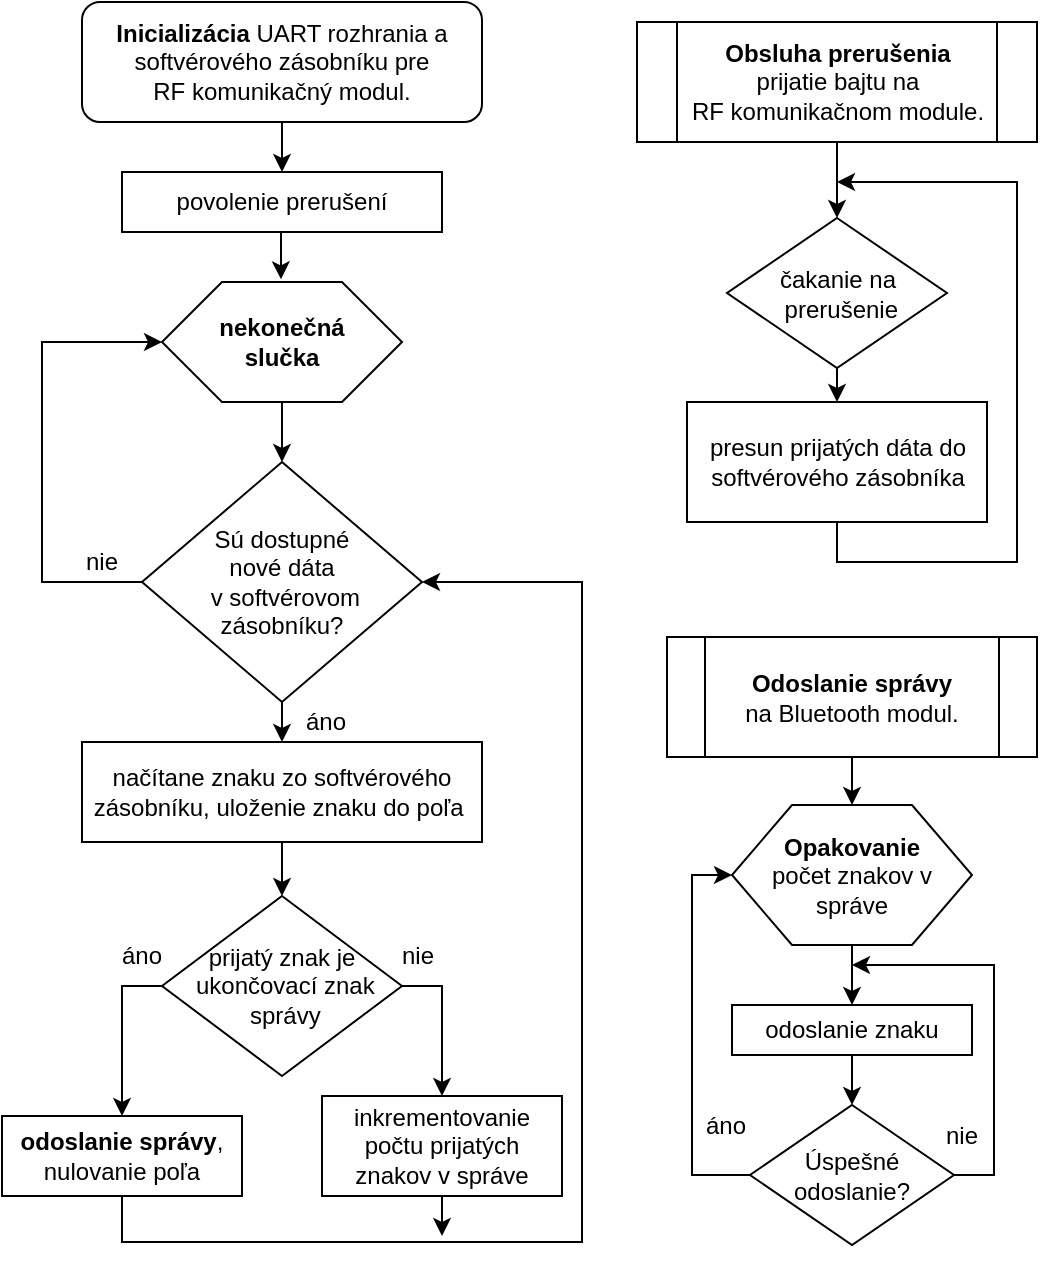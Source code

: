 <mxfile version="10.4.0" type="google"><diagram name="Page-1" id="0783ab3e-0a74-02c8-0abd-f7b4e66b4bec"><mxGraphModel dx="1922" dy="841" grid="1" gridSize="10" guides="1" tooltips="1" connect="1" arrows="1" fold="1" page="1" pageScale="1" pageWidth="850" pageHeight="1100" background="#ffffff" math="0" shadow="0"><root><mxCell id="0"/><mxCell id="1" parent="0"/><mxCell id="VdcjO5tH5JfLeJbQxKDv-32" style="edgeStyle=orthogonalEdgeStyle;rounded=0;orthogonalLoop=1;jettySize=auto;html=1;exitX=0.5;exitY=1;exitDx=0;exitDy=0;entryX=0.5;entryY=0;entryDx=0;entryDy=0;" edge="1" parent="1" source="VdcjO5tH5JfLeJbQxKDv-2" target="VdcjO5tH5JfLeJbQxKDv-13"><mxGeometry relative="1" as="geometry"/></mxCell><mxCell id="VdcjO5tH5JfLeJbQxKDv-2" value="&lt;b&gt;Inicializácia&lt;/b&gt; UART rozhrania a softvérového zásobníku pre &lt;br&gt;RF komunikačný modul.&lt;br&gt;" style="rounded=1;whiteSpace=wrap;html=1;" vertex="1" parent="1"><mxGeometry x="120" y="60" width="200" height="60" as="geometry"/></mxCell><mxCell id="VdcjO5tH5JfLeJbQxKDv-37" style="edgeStyle=orthogonalEdgeStyle;rounded=0;orthogonalLoop=1;jettySize=auto;html=1;exitX=0.5;exitY=1;exitDx=0;exitDy=0;entryX=0.5;entryY=0;entryDx=0;entryDy=0;" edge="1" parent="1" source="VdcjO5tH5JfLeJbQxKDv-47" target="VdcjO5tH5JfLeJbQxKDv-34"><mxGeometry relative="1" as="geometry"><mxPoint x="220.286" y="289.286" as="sourcePoint"/></mxGeometry></mxCell><mxCell id="VdcjO5tH5JfLeJbQxKDv-33" value="" style="edgeStyle=orthogonalEdgeStyle;rounded=0;orthogonalLoop=1;jettySize=auto;html=1;entryX=0.496;entryY=-0.022;entryDx=0;entryDy=0;entryPerimeter=0;" edge="1" parent="1" source="VdcjO5tH5JfLeJbQxKDv-13" target="VdcjO5tH5JfLeJbQxKDv-47"><mxGeometry relative="1" as="geometry"><mxPoint x="220.286" y="209.241" as="targetPoint"/><Array as="points"><mxPoint x="220" y="197"/></Array></mxGeometry></mxCell><mxCell id="VdcjO5tH5JfLeJbQxKDv-13" value="povolenie prerušení" style="rounded=0;whiteSpace=wrap;html=1;" vertex="1" parent="1"><mxGeometry x="140" y="145" width="160" height="30" as="geometry"/></mxCell><mxCell id="VdcjO5tH5JfLeJbQxKDv-23" style="edgeStyle=orthogonalEdgeStyle;rounded=0;orthogonalLoop=1;jettySize=auto;html=1;exitX=0.5;exitY=1;exitDx=0;exitDy=0;entryX=0.5;entryY=0;entryDx=0;entryDy=0;" edge="1" parent="1" source="VdcjO5tH5JfLeJbQxKDv-19" target="VdcjO5tH5JfLeJbQxKDv-22"><mxGeometry relative="1" as="geometry"/></mxCell><mxCell id="VdcjO5tH5JfLeJbQxKDv-19" value="čakanie na&lt;br&gt;&amp;nbsp;prerušenie" style="rhombus;whiteSpace=wrap;html=1;" vertex="1" parent="1"><mxGeometry x="442.5" y="168" width="110" height="75" as="geometry"/></mxCell><mxCell id="VdcjO5tH5JfLeJbQxKDv-29" value="" style="edgeStyle=orthogonalEdgeStyle;rounded=0;orthogonalLoop=1;jettySize=auto;html=1;" edge="1" parent="1" source="VdcjO5tH5JfLeJbQxKDv-22"><mxGeometry relative="1" as="geometry"><mxPoint x="497.5" y="150" as="targetPoint"/><Array as="points"><mxPoint x="497.5" y="340"/><mxPoint x="587.5" y="340"/><mxPoint x="587.5" y="150"/></Array></mxGeometry></mxCell><mxCell id="VdcjO5tH5JfLeJbQxKDv-22" value="presun prijatých dáta do softvérového zásobníka" style="rounded=0;whiteSpace=wrap;html=1;" vertex="1" parent="1"><mxGeometry x="422.5" y="260" width="150" height="60" as="geometry"/></mxCell><mxCell id="VdcjO5tH5JfLeJbQxKDv-40" style="edgeStyle=orthogonalEdgeStyle;rounded=0;orthogonalLoop=1;jettySize=auto;html=1;exitX=0;exitY=0.5;exitDx=0;exitDy=0;entryX=0;entryY=0.5;entryDx=0;entryDy=0;" edge="1" parent="1" source="VdcjO5tH5JfLeJbQxKDv-34" target="VdcjO5tH5JfLeJbQxKDv-47"><mxGeometry relative="1" as="geometry"><mxPoint x="220" y="190" as="targetPoint"/><Array as="points"><mxPoint x="100" y="350"/><mxPoint x="100" y="230"/></Array></mxGeometry></mxCell><mxCell id="VdcjO5tH5JfLeJbQxKDv-51" style="edgeStyle=orthogonalEdgeStyle;rounded=0;orthogonalLoop=1;jettySize=auto;html=1;exitX=0.5;exitY=1;exitDx=0;exitDy=0;entryX=0.5;entryY=0;entryDx=0;entryDy=0;" edge="1" parent="1" source="VdcjO5tH5JfLeJbQxKDv-34" target="VdcjO5tH5JfLeJbQxKDv-42"><mxGeometry relative="1" as="geometry"/></mxCell><mxCell id="VdcjO5tH5JfLeJbQxKDv-34" value="Sú dostupné &lt;br&gt;nové dáta&lt;br&gt;&amp;nbsp;v softvérovom &lt;br&gt;zásobníku?" style="rhombus;whiteSpace=wrap;html=1;" vertex="1" parent="1"><mxGeometry x="150" y="290" width="140" height="120" as="geometry"/></mxCell><mxCell id="VdcjO5tH5JfLeJbQxKDv-39" value="áno" style="text;html=1;resizable=0;points=[];autosize=1;align=left;verticalAlign=top;spacingTop=-4;" vertex="1" parent="1"><mxGeometry x="230" y="410" width="40" height="20" as="geometry"/></mxCell><mxCell id="VdcjO5tH5JfLeJbQxKDv-41" value="nie" style="text;html=1;resizable=0;points=[];autosize=1;align=left;verticalAlign=top;spacingTop=-4;" vertex="1" parent="1"><mxGeometry x="120" y="330" width="30" height="20" as="geometry"/></mxCell><mxCell id="VdcjO5tH5JfLeJbQxKDv-56" value="" style="edgeStyle=orthogonalEdgeStyle;rounded=0;orthogonalLoop=1;jettySize=auto;html=1;" edge="1" parent="1" source="VdcjO5tH5JfLeJbQxKDv-42" target="VdcjO5tH5JfLeJbQxKDv-52"><mxGeometry relative="1" as="geometry"/></mxCell><mxCell id="VdcjO5tH5JfLeJbQxKDv-42" value="načítane znaku zo softvérového zásobníku, uloženie znaku do poľa&amp;nbsp;&lt;br&gt;" style="rounded=0;whiteSpace=wrap;html=1;" vertex="1" parent="1"><mxGeometry x="120" y="430" width="200" height="50" as="geometry"/></mxCell><mxCell id="VdcjO5tH5JfLeJbQxKDv-47" value="&lt;b&gt;nekonečná&lt;br&gt;slučka&lt;/b&gt;" style="shape=hexagon;perimeter=hexagonPerimeter2;whiteSpace=wrap;html=1;" vertex="1" parent="1"><mxGeometry x="160" y="200" width="120" height="60" as="geometry"/></mxCell><mxCell id="VdcjO5tH5JfLeJbQxKDv-58" style="edgeStyle=orthogonalEdgeStyle;rounded=0;orthogonalLoop=1;jettySize=auto;html=1;exitX=0;exitY=0.5;exitDx=0;exitDy=0;entryX=0.5;entryY=0;entryDx=0;entryDy=0;" edge="1" parent="1" source="VdcjO5tH5JfLeJbQxKDv-52" target="VdcjO5tH5JfLeJbQxKDv-53"><mxGeometry relative="1" as="geometry"/></mxCell><mxCell id="VdcjO5tH5JfLeJbQxKDv-61" style="edgeStyle=orthogonalEdgeStyle;rounded=0;orthogonalLoop=1;jettySize=auto;html=1;exitX=1;exitY=0.5;exitDx=0;exitDy=0;entryX=0.5;entryY=0;entryDx=0;entryDy=0;" edge="1" parent="1" source="VdcjO5tH5JfLeJbQxKDv-52" target="VdcjO5tH5JfLeJbQxKDv-55"><mxGeometry relative="1" as="geometry"/></mxCell><mxCell id="VdcjO5tH5JfLeJbQxKDv-52" value="prijatý znak je&lt;br&gt;&amp;nbsp;ukončovací znak&lt;br&gt;&amp;nbsp;správy" style="rhombus;whiteSpace=wrap;html=1;" vertex="1" parent="1"><mxGeometry x="160" y="507" width="120" height="90" as="geometry"/></mxCell><mxCell id="VdcjO5tH5JfLeJbQxKDv-66" style="edgeStyle=orthogonalEdgeStyle;rounded=0;orthogonalLoop=1;jettySize=auto;html=1;entryX=1;entryY=0.5;entryDx=0;entryDy=0;" edge="1" parent="1" source="VdcjO5tH5JfLeJbQxKDv-53" target="VdcjO5tH5JfLeJbQxKDv-34"><mxGeometry relative="1" as="geometry"><mxPoint x="380" y="710" as="targetPoint"/><Array as="points"><mxPoint x="140" y="680"/><mxPoint x="370" y="680"/><mxPoint x="370" y="350"/></Array></mxGeometry></mxCell><mxCell id="VdcjO5tH5JfLeJbQxKDv-53" value="&lt;b&gt;odoslanie správy&lt;/b&gt;,&lt;br&gt;nulovanie poľa&lt;br&gt;" style="rounded=0;whiteSpace=wrap;html=1;" vertex="1" parent="1"><mxGeometry x="80" y="617" width="120" height="40" as="geometry"/></mxCell><mxCell id="VdcjO5tH5JfLeJbQxKDv-67" style="edgeStyle=orthogonalEdgeStyle;rounded=0;orthogonalLoop=1;jettySize=auto;html=1;exitX=0.5;exitY=1;exitDx=0;exitDy=0;" edge="1" parent="1" source="VdcjO5tH5JfLeJbQxKDv-55"><mxGeometry relative="1" as="geometry"><mxPoint x="300" y="677" as="targetPoint"/></mxGeometry></mxCell><mxCell id="VdcjO5tH5JfLeJbQxKDv-55" value="&lt;span&gt;inkrementovanie počtu prijatých znakov v správe&lt;/span&gt;" style="rounded=0;whiteSpace=wrap;html=1;" vertex="1" parent="1"><mxGeometry x="240" y="607" width="120" height="50" as="geometry"/></mxCell><mxCell id="VdcjO5tH5JfLeJbQxKDv-62" value="áno" style="text;html=1;resizable=0;points=[];autosize=1;align=left;verticalAlign=top;spacingTop=-4;" vertex="1" parent="1"><mxGeometry x="138" y="527" width="40" height="20" as="geometry"/></mxCell><mxCell id="VdcjO5tH5JfLeJbQxKDv-63" value="nie" style="text;html=1;resizable=0;points=[];autosize=1;align=left;verticalAlign=top;spacingTop=-4;" vertex="1" parent="1"><mxGeometry x="278" y="527" width="30" height="20" as="geometry"/></mxCell><mxCell id="VdcjO5tH5JfLeJbQxKDv-77" value="" style="edgeStyle=orthogonalEdgeStyle;rounded=0;orthogonalLoop=1;jettySize=auto;html=1;" edge="1" parent="1" source="VdcjO5tH5JfLeJbQxKDv-69" target="VdcjO5tH5JfLeJbQxKDv-76"><mxGeometry relative="1" as="geometry"/></mxCell><mxCell id="VdcjO5tH5JfLeJbQxKDv-69" value="&lt;b&gt;Odoslanie správy&lt;/b&gt;&lt;br&gt;na Bluetooth modul.&lt;br&gt;" style="shape=process;whiteSpace=wrap;html=1;backgroundOutline=1;" vertex="1" parent="1"><mxGeometry x="412.5" y="377.5" width="185" height="60" as="geometry"/></mxCell><mxCell id="VdcjO5tH5JfLeJbQxKDv-74" value="" style="edgeStyle=orthogonalEdgeStyle;rounded=0;orthogonalLoop=1;jettySize=auto;html=1;" edge="1" parent="1" source="VdcjO5tH5JfLeJbQxKDv-70" target="VdcjO5tH5JfLeJbQxKDv-19"><mxGeometry relative="1" as="geometry"/></mxCell><mxCell id="VdcjO5tH5JfLeJbQxKDv-70" value="&lt;b&gt;Obsluha prerušenia&lt;/b&gt;&lt;br&gt;&lt;span&gt;prijatie bajtu na&lt;/span&gt;&lt;br&gt;&lt;span&gt;RF komunikačnom module.&lt;/span&gt;" style="shape=process;whiteSpace=wrap;html=1;backgroundOutline=1;" vertex="1" parent="1"><mxGeometry x="397.5" y="70" width="200" height="60" as="geometry"/></mxCell><mxCell id="VdcjO5tH5JfLeJbQxKDv-83" value="" style="edgeStyle=orthogonalEdgeStyle;rounded=0;orthogonalLoop=1;jettySize=auto;html=1;entryX=0.5;entryY=0;entryDx=0;entryDy=0;" edge="1" parent="1" source="VdcjO5tH5JfLeJbQxKDv-76" target="VdcjO5tH5JfLeJbQxKDv-78"><mxGeometry relative="1" as="geometry"><mxPoint x="505" y="611.5" as="targetPoint"/></mxGeometry></mxCell><mxCell id="VdcjO5tH5JfLeJbQxKDv-76" value="&lt;b&gt;Opakovanie&lt;/b&gt;&lt;br&gt;počet znakov v správe&lt;br&gt;" style="shape=hexagon;perimeter=hexagonPerimeter2;whiteSpace=wrap;html=1;" vertex="1" parent="1"><mxGeometry x="445" y="461.5" width="120" height="70" as="geometry"/></mxCell><mxCell id="VdcjO5tH5JfLeJbQxKDv-87" value="" style="edgeStyle=orthogonalEdgeStyle;rounded=0;orthogonalLoop=1;jettySize=auto;html=1;" edge="1" parent="1" source="VdcjO5tH5JfLeJbQxKDv-78" target="VdcjO5tH5JfLeJbQxKDv-84"><mxGeometry relative="1" as="geometry"/></mxCell><mxCell id="VdcjO5tH5JfLeJbQxKDv-78" value="odoslanie znaku" style="rounded=0;whiteSpace=wrap;html=1;" vertex="1" parent="1"><mxGeometry x="445" y="561.5" width="120" height="25" as="geometry"/></mxCell><mxCell id="VdcjO5tH5JfLeJbQxKDv-88" style="edgeStyle=orthogonalEdgeStyle;rounded=0;orthogonalLoop=1;jettySize=auto;html=1;entryX=0;entryY=0.5;entryDx=0;entryDy=0;" edge="1" parent="1" source="VdcjO5tH5JfLeJbQxKDv-84" target="VdcjO5tH5JfLeJbQxKDv-76"><mxGeometry relative="1" as="geometry"><Array as="points"><mxPoint x="425" y="646.5"/><mxPoint x="425" y="496.5"/></Array></mxGeometry></mxCell><mxCell id="VdcjO5tH5JfLeJbQxKDv-90" style="edgeStyle=orthogonalEdgeStyle;rounded=0;orthogonalLoop=1;jettySize=auto;html=1;exitX=1;exitY=0.5;exitDx=0;exitDy=0;" edge="1" parent="1" source="VdcjO5tH5JfLeJbQxKDv-84"><mxGeometry relative="1" as="geometry"><mxPoint x="505" y="541.5" as="targetPoint"/><Array as="points"><mxPoint x="576" y="646.5"/><mxPoint x="576" y="541.5"/></Array></mxGeometry></mxCell><mxCell id="VdcjO5tH5JfLeJbQxKDv-84" value="Úspešné &lt;br&gt;odoslanie?" style="rhombus;whiteSpace=wrap;html=1;" vertex="1" parent="1"><mxGeometry x="454" y="611.5" width="102" height="70" as="geometry"/></mxCell><mxCell id="VdcjO5tH5JfLeJbQxKDv-85" value="áno" style="text;html=1;resizable=0;points=[];autosize=1;align=left;verticalAlign=top;spacingTop=-4;" vertex="1" parent="1"><mxGeometry x="430" y="611.5" width="40" height="20" as="geometry"/></mxCell><mxCell id="VdcjO5tH5JfLeJbQxKDv-86" value="nie" style="text;html=1;resizable=0;points=[];autosize=1;align=left;verticalAlign=top;spacingTop=-4;" vertex="1" parent="1"><mxGeometry x="550" y="616.5" width="30" height="20" as="geometry"/></mxCell></root></mxGraphModel></diagram></mxfile>